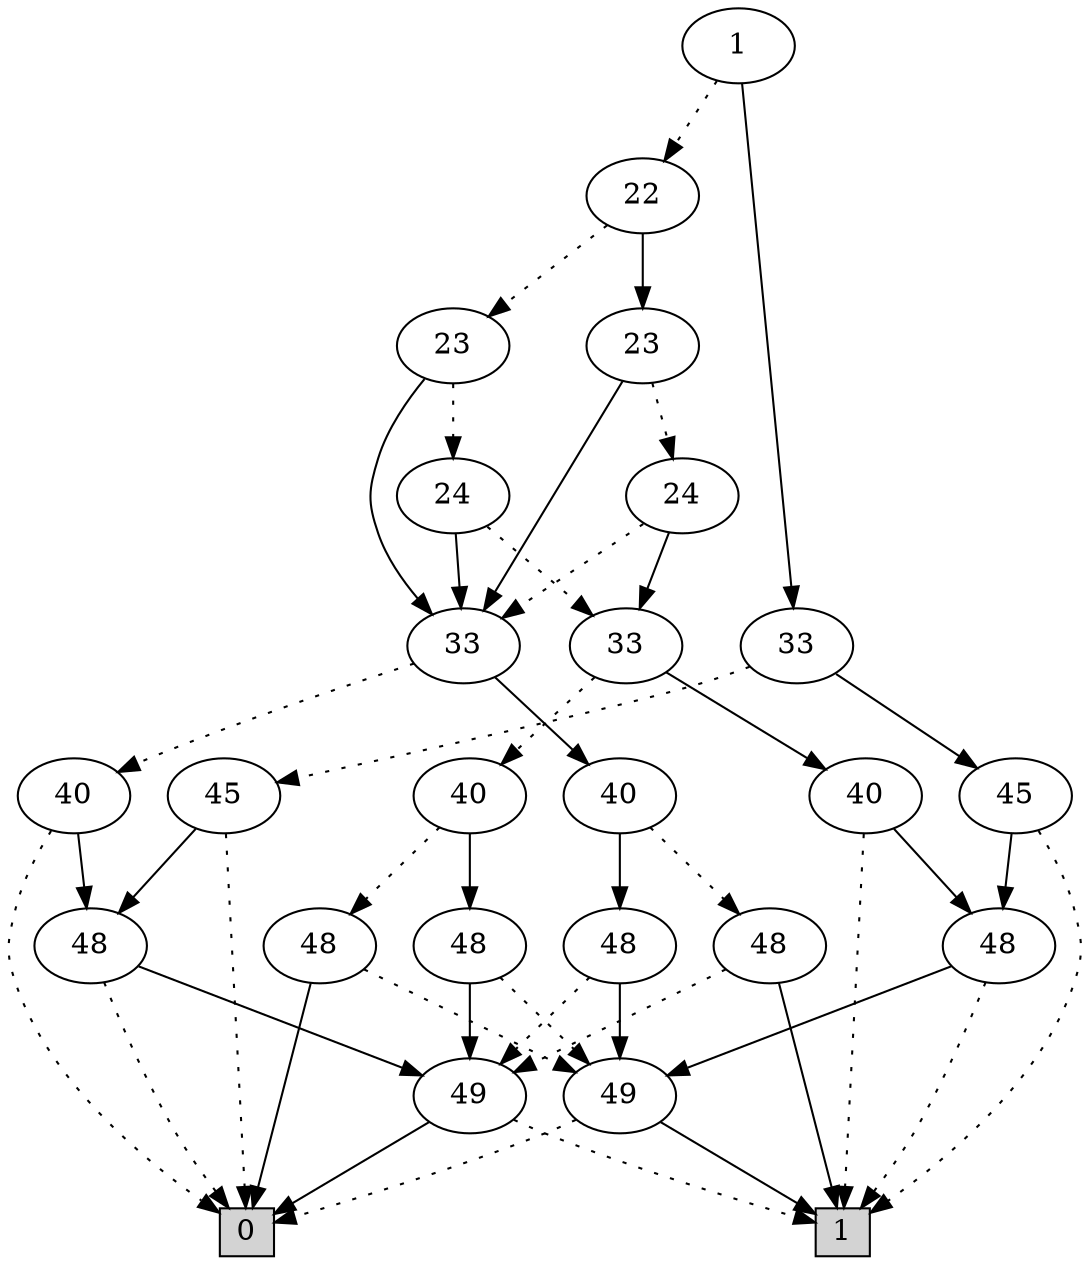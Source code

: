 digraph G {
0 [shape=box, label="0", style=filled, shape=box, height=0.3, width=0.3];
1 [shape=box, label="1", style=filled, shape=box, height=0.3, width=0.3];
168946 [label="1"];
168946 -> 168944 [style=dotted];
168946 -> 168945 [style=filled];
168944 [label="22"];
168944 -> 168941 [style=dotted];
168944 -> 168943 [style=filled];
168941 [label="23"];
168941 -> 168940 [style=dotted];
168941 -> 168939 [style=filled];
168940 [label="24"];
168940 -> 168938 [style=dotted];
168940 -> 168939 [style=filled];
168938 [label="33"];
168938 -> 168876 [style=dotted];
168938 -> 154691 [style=filled];
168876 [label="40"];
168876 -> 4606 [style=dotted];
168876 -> 42616 [style=filled];
4606 [label="48"];
4606 -> 100 [style=dotted];
4606 -> 0 [style=filled];
100 [label="49"];
100 -> 0 [style=dotted];
100 -> 1 [style=filled];
42616 [label="48"];
42616 -> 100 [style=dotted];
42616 -> 101 [style=filled];
101 [label="49"];
101 -> 1 [style=dotted];
101 -> 0 [style=filled];
154691 [label="40"];
154691 -> 1 [style=dotted];
154691 -> 42458 [style=filled];
42458 [label="48"];
42458 -> 1 [style=dotted];
42458 -> 100 [style=filled];
168939 [label="33"];
168939 -> 154667 [style=dotted];
168939 -> 168881 [style=filled];
154667 [label="40"];
154667 -> 0 [style=dotted];
154667 -> 42455 [style=filled];
42455 [label="48"];
42455 -> 0 [style=dotted];
42455 -> 101 [style=filled];
168881 [label="40"];
168881 -> 4612 [style=dotted];
168881 -> 42626 [style=filled];
4612 [label="48"];
4612 -> 101 [style=dotted];
4612 -> 1 [style=filled];
42626 [label="48"];
42626 -> 101 [style=dotted];
42626 -> 100 [style=filled];
168943 [label="23"];
168943 -> 168942 [style=dotted];
168943 -> 168939 [style=filled];
168942 [label="24"];
168942 -> 168939 [style=dotted];
168942 -> 168938 [style=filled];
168945 [label="33"];
168945 -> 154682 [style=dotted];
168945 -> 154706 [style=filled];
154682 [label="45"];
154682 -> 0 [style=dotted];
154682 -> 42455 [style=filled];
154706 [label="45"];
154706 -> 1 [style=dotted];
154706 -> 42458 [style=filled];
}
